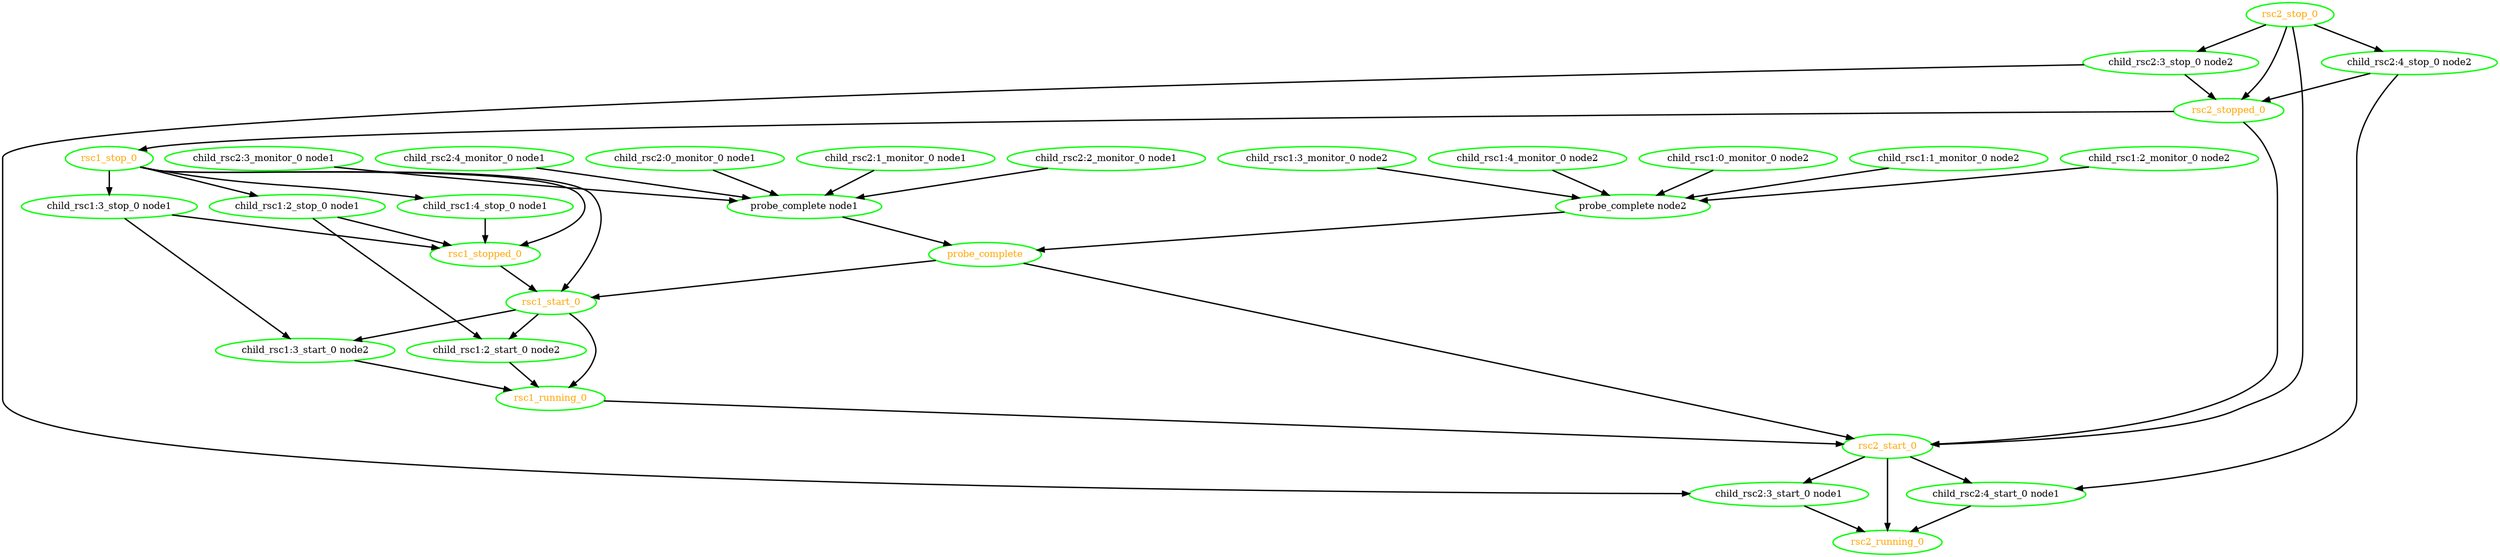 digraph "g" {
	size = "30,30"
"probe_complete" [ style=bold color="green" fontcolor="orange" ]
"probe_complete node1" [ style=bold color="green" fontcolor="black" ]
"child_rsc2:0_monitor_0 node1" [ style=bold color="green" fontcolor="black" ]
"child_rsc2:1_monitor_0 node1" [ style=bold color="green" fontcolor="black" ]
"child_rsc2:2_monitor_0 node1" [ style=bold color="green" fontcolor="black" ]
"child_rsc2:3_monitor_0 node1" [ style=bold color="green" fontcolor="black" ]
"child_rsc2:4_monitor_0 node1" [ style=bold color="green" fontcolor="black" ]
"probe_complete node2" [ style=bold color="green" fontcolor="black" ]
"child_rsc1:0_monitor_0 node2" [ style=bold color="green" fontcolor="black" ]
"child_rsc1:1_monitor_0 node2" [ style=bold color="green" fontcolor="black" ]
"child_rsc1:2_monitor_0 node2" [ style=bold color="green" fontcolor="black" ]
"child_rsc1:3_monitor_0 node2" [ style=bold color="green" fontcolor="black" ]
"child_rsc1:4_monitor_0 node2" [ style=bold color="green" fontcolor="black" ]
"child_rsc1:2_stop_0 node1" [ style=bold color="green" fontcolor="black" ]
"child_rsc1:2_start_0 node2" [ style=bold color="green" fontcolor="black" ]
"child_rsc1:3_stop_0 node1" [ style=bold color="green" fontcolor="black" ]
"child_rsc1:3_start_0 node2" [ style=bold color="green" fontcolor="black" ]
"child_rsc1:4_stop_0 node1" [ style=bold color="green" fontcolor="black" ]
"rsc1_start_0" [ style=bold color="green" fontcolor="orange" ]
"rsc1_running_0" [ style=bold color="green" fontcolor="orange" ]
"rsc1_stop_0" [ style=bold color="green" fontcolor="orange" ]
"rsc1_stopped_0" [ style=bold color="green" fontcolor="orange" ]
"child_rsc2:3_stop_0 node2" [ style=bold color="green" fontcolor="black" ]
"child_rsc2:3_start_0 node1" [ style=bold color="green" fontcolor="black" ]
"child_rsc2:4_stop_0 node2" [ style=bold color="green" fontcolor="black" ]
"child_rsc2:4_start_0 node1" [ style=bold color="green" fontcolor="black" ]
"rsc2_start_0" [ style=bold color="green" fontcolor="orange" ]
"rsc2_running_0" [ style=bold color="green" fontcolor="orange" ]
"rsc2_stop_0" [ style=bold color="green" fontcolor="orange" ]
"rsc2_stopped_0" [ style=bold color="green" fontcolor="orange" ]
"probe_complete node1" -> "probe_complete" [ style = bold]
"probe_complete node2" -> "probe_complete" [ style = bold]
"child_rsc2:0_monitor_0 node1" -> "probe_complete node1" [ style = bold]
"child_rsc2:1_monitor_0 node1" -> "probe_complete node1" [ style = bold]
"child_rsc2:2_monitor_0 node1" -> "probe_complete node1" [ style = bold]
"child_rsc2:3_monitor_0 node1" -> "probe_complete node1" [ style = bold]
"child_rsc2:4_monitor_0 node1" -> "probe_complete node1" [ style = bold]
"child_rsc1:0_monitor_0 node2" -> "probe_complete node2" [ style = bold]
"child_rsc1:1_monitor_0 node2" -> "probe_complete node2" [ style = bold]
"child_rsc1:2_monitor_0 node2" -> "probe_complete node2" [ style = bold]
"child_rsc1:3_monitor_0 node2" -> "probe_complete node2" [ style = bold]
"child_rsc1:4_monitor_0 node2" -> "probe_complete node2" [ style = bold]
"rsc1_stop_0" -> "child_rsc1:2_stop_0 node1" [ style = bold]
"child_rsc1:2_stop_0 node1" -> "child_rsc1:2_start_0 node2" [ style = bold]
"rsc1_start_0" -> "child_rsc1:2_start_0 node2" [ style = bold]
"rsc1_stop_0" -> "child_rsc1:3_stop_0 node1" [ style = bold]
"child_rsc1:3_stop_0 node1" -> "child_rsc1:3_start_0 node2" [ style = bold]
"rsc1_start_0" -> "child_rsc1:3_start_0 node2" [ style = bold]
"rsc1_stop_0" -> "child_rsc1:4_stop_0 node1" [ style = bold]
"probe_complete" -> "rsc1_start_0" [ style = bold]
"rsc1_stop_0" -> "rsc1_start_0" [ style = bold]
"rsc1_stopped_0" -> "rsc1_start_0" [ style = bold]
"child_rsc1:2_start_0 node2" -> "rsc1_running_0" [ style = bold]
"child_rsc1:3_start_0 node2" -> "rsc1_running_0" [ style = bold]
"rsc1_start_0" -> "rsc1_running_0" [ style = bold]
"rsc2_stopped_0" -> "rsc1_stop_0" [ style = bold]
"child_rsc1:2_stop_0 node1" -> "rsc1_stopped_0" [ style = bold]
"child_rsc1:3_stop_0 node1" -> "rsc1_stopped_0" [ style = bold]
"child_rsc1:4_stop_0 node1" -> "rsc1_stopped_0" [ style = bold]
"rsc1_stop_0" -> "rsc1_stopped_0" [ style = bold]
"rsc2_stop_0" -> "child_rsc2:3_stop_0 node2" [ style = bold]
"child_rsc2:3_stop_0 node2" -> "child_rsc2:3_start_0 node1" [ style = bold]
"rsc2_start_0" -> "child_rsc2:3_start_0 node1" [ style = bold]
"rsc2_stop_0" -> "child_rsc2:4_stop_0 node2" [ style = bold]
"child_rsc2:4_stop_0 node2" -> "child_rsc2:4_start_0 node1" [ style = bold]
"rsc2_start_0" -> "child_rsc2:4_start_0 node1" [ style = bold]
"probe_complete" -> "rsc2_start_0" [ style = bold]
"rsc1_running_0" -> "rsc2_start_0" [ style = bold]
"rsc2_stop_0" -> "rsc2_start_0" [ style = bold]
"rsc2_stopped_0" -> "rsc2_start_0" [ style = bold]
"child_rsc2:3_start_0 node1" -> "rsc2_running_0" [ style = bold]
"child_rsc2:4_start_0 node1" -> "rsc2_running_0" [ style = bold]
"rsc2_start_0" -> "rsc2_running_0" [ style = bold]
"child_rsc2:3_stop_0 node2" -> "rsc2_stopped_0" [ style = bold]
"child_rsc2:4_stop_0 node2" -> "rsc2_stopped_0" [ style = bold]
"rsc2_stop_0" -> "rsc2_stopped_0" [ style = bold]
}
